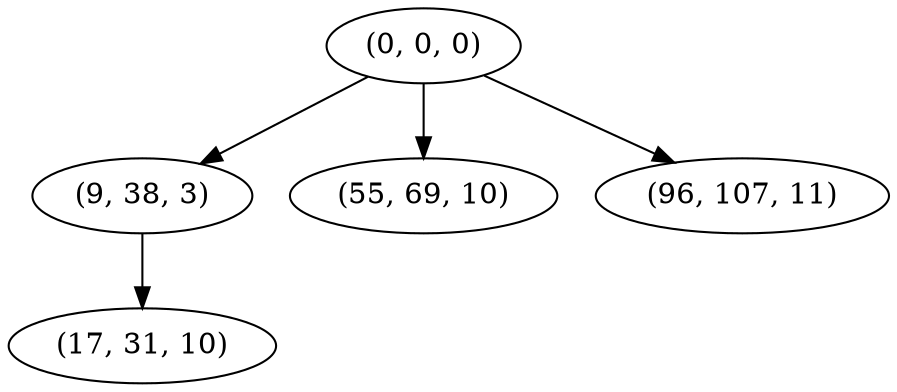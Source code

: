 digraph tree {
    "(0, 0, 0)";
    "(9, 38, 3)";
    "(17, 31, 10)";
    "(55, 69, 10)";
    "(96, 107, 11)";
    "(0, 0, 0)" -> "(9, 38, 3)";
    "(0, 0, 0)" -> "(55, 69, 10)";
    "(0, 0, 0)" -> "(96, 107, 11)";
    "(9, 38, 3)" -> "(17, 31, 10)";
}
